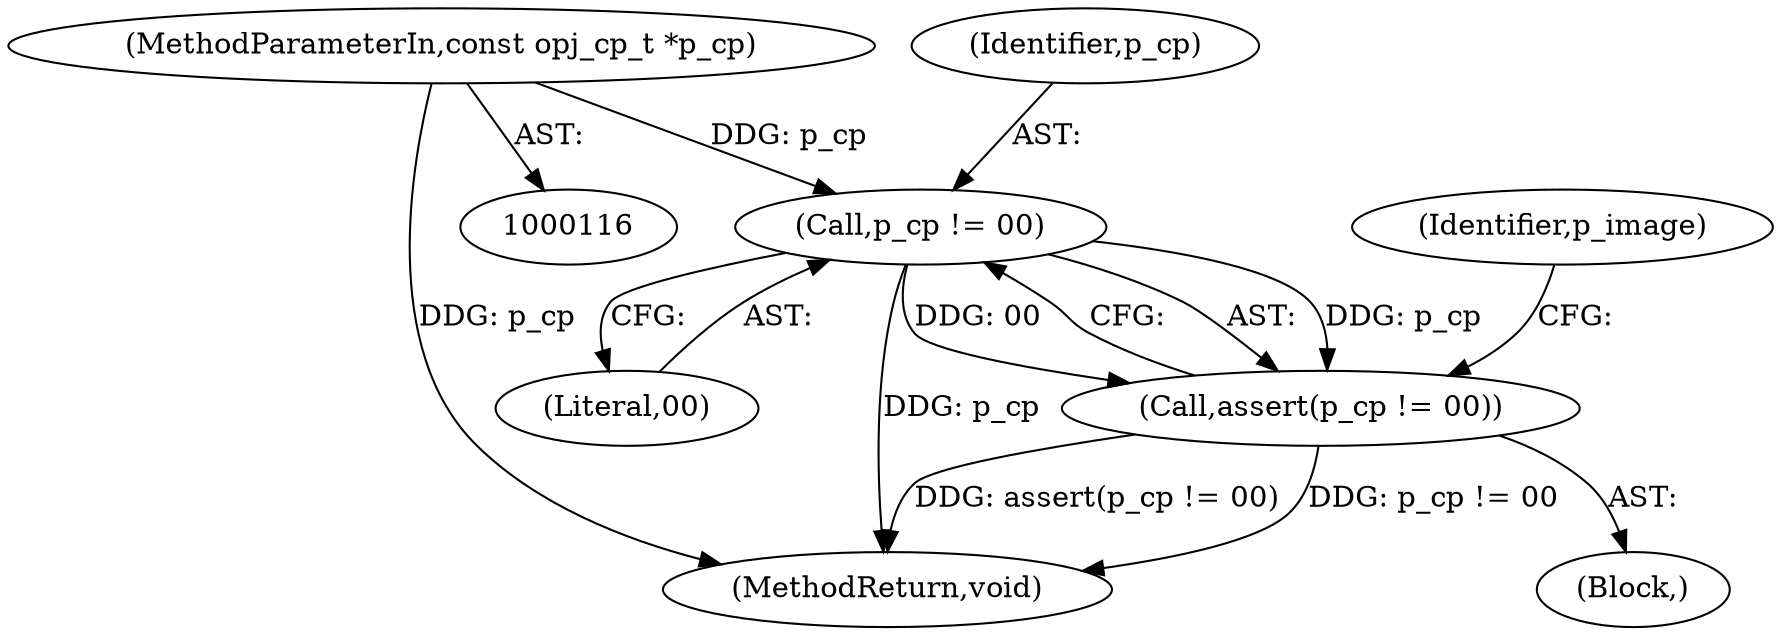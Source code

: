 digraph "0_openjpeg_5d00b719f4b93b1445e6fb4c766b9a9883c57949@pointer" {
"1000118" [label="(MethodParameterIn,const opj_cp_t *p_cp)"];
"1000148" [label="(Call,p_cp != 00)"];
"1000147" [label="(Call,assert(p_cp != 00))"];
"1000129" [label="(Block,)"];
"1000147" [label="(Call,assert(p_cp != 00))"];
"1000118" [label="(MethodParameterIn,const opj_cp_t *p_cp)"];
"1000150" [label="(Literal,00)"];
"1000149" [label="(Identifier,p_cp)"];
"1000148" [label="(Call,p_cp != 00)"];
"1000153" [label="(Identifier,p_image)"];
"1000594" [label="(MethodReturn,void)"];
"1000118" -> "1000116"  [label="AST: "];
"1000118" -> "1000594"  [label="DDG: p_cp"];
"1000118" -> "1000148"  [label="DDG: p_cp"];
"1000148" -> "1000147"  [label="AST: "];
"1000148" -> "1000150"  [label="CFG: "];
"1000149" -> "1000148"  [label="AST: "];
"1000150" -> "1000148"  [label="AST: "];
"1000147" -> "1000148"  [label="CFG: "];
"1000148" -> "1000594"  [label="DDG: p_cp"];
"1000148" -> "1000147"  [label="DDG: p_cp"];
"1000148" -> "1000147"  [label="DDG: 00"];
"1000147" -> "1000129"  [label="AST: "];
"1000153" -> "1000147"  [label="CFG: "];
"1000147" -> "1000594"  [label="DDG: p_cp != 00"];
"1000147" -> "1000594"  [label="DDG: assert(p_cp != 00)"];
}
